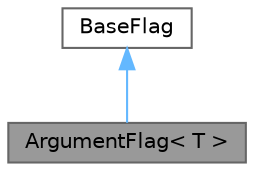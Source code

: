 digraph "ArgumentFlag&lt; T &gt;"
{
 // LATEX_PDF_SIZE
  bgcolor="transparent";
  edge [fontname=Helvetica,fontsize=10,labelfontname=Helvetica,labelfontsize=10];
  node [fontname=Helvetica,fontsize=10,shape=box,height=0.2,width=0.4];
  Node1 [label="ArgumentFlag\< T \>",height=0.2,width=0.4,color="gray40", fillcolor="grey60", style="filled", fontcolor="black",tooltip="Derived class of BaseFlag. Defines a flag that takes a fundamental type as an argument."];
  Node2 -> Node1 [dir="back",color="steelblue1",style="solid"];
  Node2 [label="BaseFlag",height=0.2,width=0.4,color="gray40", fillcolor="white", style="filled",URL="$classBaseFlag.html",tooltip="Abstract base class for command-line flags."];
}
